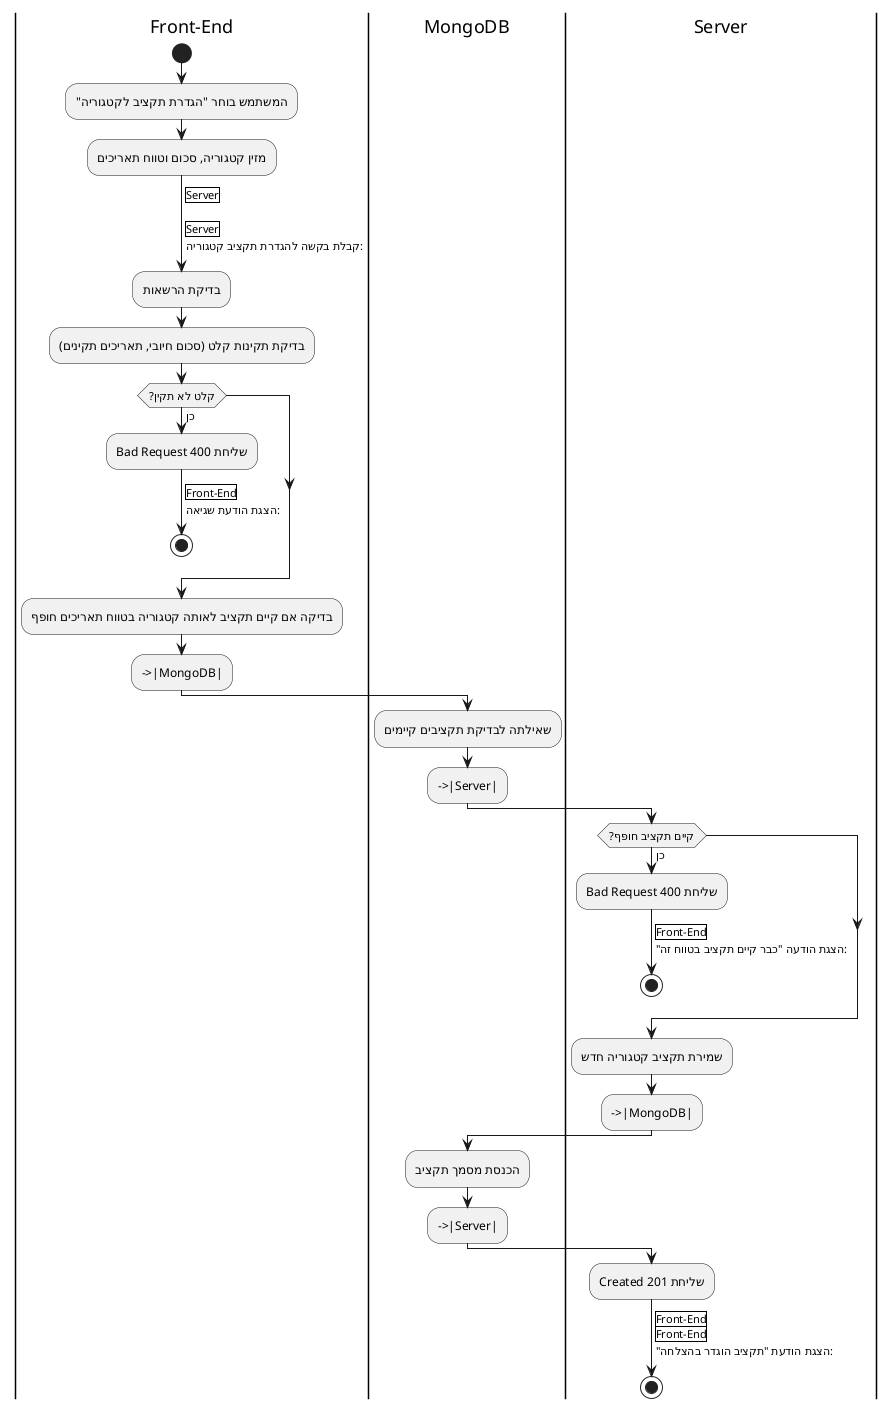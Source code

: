 @startuml setCategoryBudgetAD
|Front-End|
start
:המשתמש בוחר "הגדרת תקציב לקטגוריה";
:מזין קטגוריה, סכום וטווח תאריכים;
->|Server|

|Server|
:קבלת בקשה להגדרת תקציב קטגוריה;
:בדיקת הרשאות;
:בדיקת תקינות קלט (סכום חיובי, תאריכים תקינים);
if (קלט לא תקין?) then (כן)
    :שליחת 400 Bad Request;
    ->|Front-End|
    :הצגת הודעת שגיאה;
    stop
endif
:בדיקה אם קיים תקציב לאותה קטגוריה בטווח תאריכים חופף;
-->|MongoDB|
|MongoDB|
:שאילתה לבדיקת תקציבים קיימים;
-->|Server|
|Server|
if (קיים תקציב חופף?) then (כן)
    :שליחת 400 Bad Request;
    ->|Front-End|
    :הצגת הודעה "כבר קיים תקציב בטווח זה";
    stop
endif
:שמירת תקציב קטגוריה חדש;
-->|MongoDB|
|MongoDB|
:הכנסת מסמך תקציב;
-->|Server|
|Server|
:שליחת 201 Created;
->|Front-End|
|Front-End|
:הצגת הודעת "תקציב הוגדר בהצלחה";
stop
@enduml